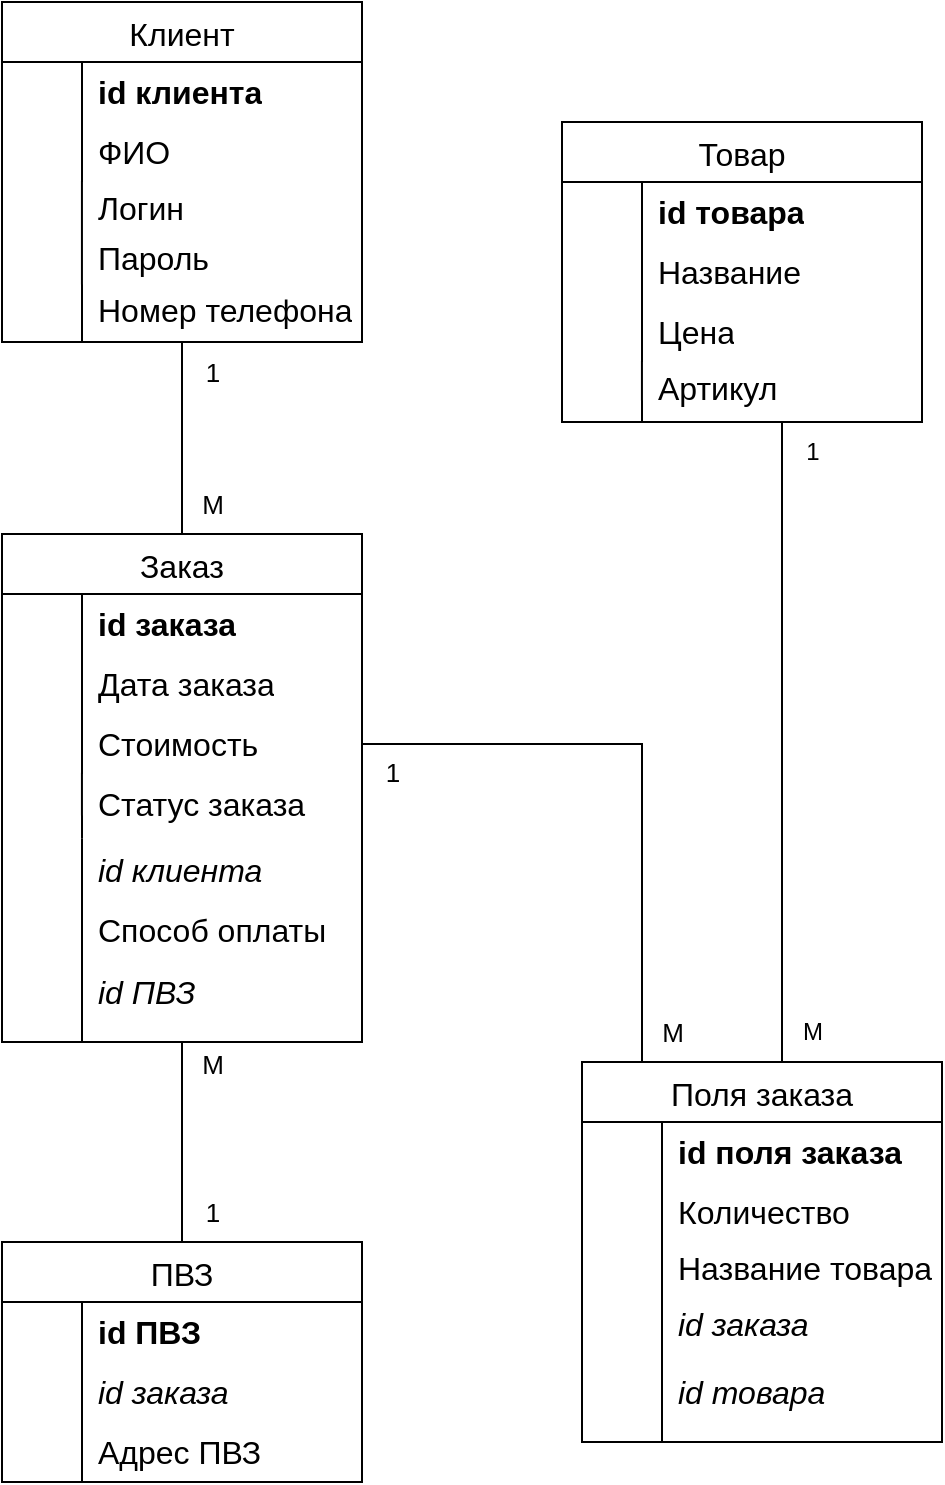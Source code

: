 <mxfile version="23.1.2" type="device">
  <diagram name="Страница — 1" id="9LeteuSrGpQ5vU6WMTRl">
    <mxGraphModel dx="1509" dy="821" grid="1" gridSize="10" guides="1" tooltips="1" connect="1" arrows="1" fold="1" page="1" pageScale="1" pageWidth="3300" pageHeight="2339" math="0" shadow="0">
      <root>
        <mxCell id="0" />
        <mxCell id="1" parent="0" />
        <mxCell id="XhWbwKtLs4Pgp_W8XnBZ-102" style="edgeStyle=orthogonalEdgeStyle;rounded=0;orthogonalLoop=1;jettySize=auto;html=1;entryX=0.5;entryY=0;entryDx=0;entryDy=0;endArrow=none;endFill=0;" edge="1" parent="1" source="XhWbwKtLs4Pgp_W8XnBZ-1" target="XhWbwKtLs4Pgp_W8XnBZ-47">
          <mxGeometry relative="1" as="geometry" />
        </mxCell>
        <mxCell id="XhWbwKtLs4Pgp_W8XnBZ-113" style="edgeStyle=orthogonalEdgeStyle;rounded=0;orthogonalLoop=1;jettySize=auto;html=1;entryX=0.5;entryY=1;entryDx=0;entryDy=0;endArrow=none;endFill=0;" edge="1" parent="1" source="XhWbwKtLs4Pgp_W8XnBZ-71" target="XhWbwKtLs4Pgp_W8XnBZ-47">
          <mxGeometry relative="1" as="geometry" />
        </mxCell>
        <mxCell id="XhWbwKtLs4Pgp_W8XnBZ-71" value="ПВЗ" style="shape=table;startSize=30;container=1;collapsible=0;childLayout=tableLayout;fixedRows=1;rowLines=0;fontStyle=0;strokeColor=default;fontSize=16;" vertex="1" parent="1">
          <mxGeometry x="170" y="790" width="180" height="120" as="geometry" />
        </mxCell>
        <mxCell id="XhWbwKtLs4Pgp_W8XnBZ-72" value="" style="shape=tableRow;horizontal=0;startSize=0;swimlaneHead=0;swimlaneBody=0;top=0;left=0;bottom=0;right=0;collapsible=0;dropTarget=0;fillColor=none;points=[[0,0.5],[1,0.5]];portConstraint=eastwest;strokeColor=inherit;fontSize=16;" vertex="1" parent="XhWbwKtLs4Pgp_W8XnBZ-71">
          <mxGeometry y="30" width="180" height="30" as="geometry" />
        </mxCell>
        <mxCell id="XhWbwKtLs4Pgp_W8XnBZ-73" value="" style="shape=partialRectangle;html=1;whiteSpace=wrap;connectable=0;fillColor=none;top=0;left=0;bottom=0;right=0;overflow=hidden;pointerEvents=1;strokeColor=inherit;fontSize=16;" vertex="1" parent="XhWbwKtLs4Pgp_W8XnBZ-72">
          <mxGeometry width="40" height="30" as="geometry">
            <mxRectangle width="40" height="30" as="alternateBounds" />
          </mxGeometry>
        </mxCell>
        <mxCell id="XhWbwKtLs4Pgp_W8XnBZ-74" value="&lt;font style=&quot;vertical-align: inherit;&quot;&gt;&lt;font style=&quot;vertical-align: inherit;&quot;&gt;&lt;b&gt;id ПВЗ&lt;/b&gt;&lt;/font&gt;&lt;/font&gt;" style="shape=partialRectangle;html=1;whiteSpace=wrap;connectable=0;fillColor=none;top=0;left=0;bottom=0;right=0;align=left;spacingLeft=6;overflow=hidden;strokeColor=inherit;fontSize=16;" vertex="1" parent="XhWbwKtLs4Pgp_W8XnBZ-72">
          <mxGeometry x="40" width="140" height="30" as="geometry">
            <mxRectangle width="140" height="30" as="alternateBounds" />
          </mxGeometry>
        </mxCell>
        <mxCell id="XhWbwKtLs4Pgp_W8XnBZ-75" value="" style="shape=tableRow;horizontal=0;startSize=0;swimlaneHead=0;swimlaneBody=0;top=0;left=0;bottom=0;right=0;collapsible=0;dropTarget=0;fillColor=none;points=[[0,0.5],[1,0.5]];portConstraint=eastwest;strokeColor=inherit;fontSize=16;" vertex="1" parent="XhWbwKtLs4Pgp_W8XnBZ-71">
          <mxGeometry y="60" width="180" height="30" as="geometry" />
        </mxCell>
        <mxCell id="XhWbwKtLs4Pgp_W8XnBZ-76" value="" style="shape=partialRectangle;html=1;whiteSpace=wrap;connectable=0;fillColor=none;top=0;left=0;bottom=0;right=0;overflow=hidden;strokeColor=inherit;fontSize=16;" vertex="1" parent="XhWbwKtLs4Pgp_W8XnBZ-75">
          <mxGeometry width="40" height="30" as="geometry">
            <mxRectangle width="40" height="30" as="alternateBounds" />
          </mxGeometry>
        </mxCell>
        <mxCell id="XhWbwKtLs4Pgp_W8XnBZ-77" value="&lt;i&gt;id заказа&lt;/i&gt;" style="shape=partialRectangle;html=1;whiteSpace=wrap;connectable=0;fillColor=none;top=0;left=0;bottom=0;right=0;align=left;spacingLeft=6;overflow=hidden;strokeColor=inherit;fontSize=16;" vertex="1" parent="XhWbwKtLs4Pgp_W8XnBZ-75">
          <mxGeometry x="40" width="140" height="30" as="geometry">
            <mxRectangle width="140" height="30" as="alternateBounds" />
          </mxGeometry>
        </mxCell>
        <mxCell id="XhWbwKtLs4Pgp_W8XnBZ-78" value="" style="shape=tableRow;horizontal=0;startSize=0;swimlaneHead=0;swimlaneBody=0;top=0;left=0;bottom=0;right=0;collapsible=0;dropTarget=0;fillColor=none;points=[[0,0.5],[1,0.5]];portConstraint=eastwest;strokeColor=inherit;fontSize=16;" vertex="1" parent="XhWbwKtLs4Pgp_W8XnBZ-71">
          <mxGeometry y="90" width="180" height="30" as="geometry" />
        </mxCell>
        <mxCell id="XhWbwKtLs4Pgp_W8XnBZ-79" value="" style="shape=partialRectangle;html=1;whiteSpace=wrap;connectable=0;fillColor=none;top=0;left=0;bottom=0;right=0;overflow=hidden;strokeColor=inherit;fontSize=16;" vertex="1" parent="XhWbwKtLs4Pgp_W8XnBZ-78">
          <mxGeometry width="40" height="30" as="geometry">
            <mxRectangle width="40" height="30" as="alternateBounds" />
          </mxGeometry>
        </mxCell>
        <mxCell id="XhWbwKtLs4Pgp_W8XnBZ-80" value="Адрес ПВЗ" style="shape=partialRectangle;html=1;whiteSpace=wrap;connectable=0;fillColor=none;top=0;left=0;bottom=0;right=0;align=left;spacingLeft=6;overflow=hidden;strokeColor=inherit;fontSize=16;" vertex="1" parent="XhWbwKtLs4Pgp_W8XnBZ-78">
          <mxGeometry x="40" width="140" height="30" as="geometry">
            <mxRectangle width="140" height="30" as="alternateBounds" />
          </mxGeometry>
        </mxCell>
        <mxCell id="XhWbwKtLs4Pgp_W8XnBZ-103" value="&lt;font style=&quot;font-size: 13px;&quot;&gt;1&lt;/font&gt;" style="text;html=1;align=center;verticalAlign=middle;resizable=0;points=[];autosize=1;strokeColor=none;fillColor=none;" vertex="1" parent="1">
          <mxGeometry x="260" y="340" width="30" height="30" as="geometry" />
        </mxCell>
        <mxCell id="XhWbwKtLs4Pgp_W8XnBZ-104" value="&lt;font style=&quot;font-size: 13px;&quot;&gt;M&lt;/font&gt;" style="text;html=1;align=center;verticalAlign=middle;resizable=0;points=[];autosize=1;strokeColor=none;fillColor=none;" vertex="1" parent="1">
          <mxGeometry x="260" y="406" width="30" height="30" as="geometry" />
        </mxCell>
        <mxCell id="XhWbwKtLs4Pgp_W8XnBZ-110" value="" style="group" vertex="1" connectable="0" parent="1">
          <mxGeometry x="170" y="436" width="180" height="254" as="geometry" />
        </mxCell>
        <mxCell id="XhWbwKtLs4Pgp_W8XnBZ-47" value="Заказ" style="shape=table;startSize=30;container=1;collapsible=0;childLayout=tableLayout;fixedRows=1;rowLines=0;fontStyle=0;strokeColor=default;fontSize=16;" vertex="1" parent="XhWbwKtLs4Pgp_W8XnBZ-110">
          <mxGeometry width="180" height="254" as="geometry" />
        </mxCell>
        <mxCell id="XhWbwKtLs4Pgp_W8XnBZ-48" value="" style="shape=tableRow;horizontal=0;startSize=0;swimlaneHead=0;swimlaneBody=0;top=0;left=0;bottom=0;right=0;collapsible=0;dropTarget=0;fillColor=none;points=[[0,0.5],[1,0.5]];portConstraint=eastwest;strokeColor=inherit;fontSize=16;" vertex="1" parent="XhWbwKtLs4Pgp_W8XnBZ-47">
          <mxGeometry y="30" width="180" height="30" as="geometry" />
        </mxCell>
        <mxCell id="XhWbwKtLs4Pgp_W8XnBZ-49" value="" style="shape=partialRectangle;html=1;whiteSpace=wrap;connectable=0;fillColor=none;top=0;left=0;bottom=0;right=0;overflow=hidden;pointerEvents=1;strokeColor=inherit;fontSize=16;" vertex="1" parent="XhWbwKtLs4Pgp_W8XnBZ-48">
          <mxGeometry width="40" height="30" as="geometry">
            <mxRectangle width="40" height="30" as="alternateBounds" />
          </mxGeometry>
        </mxCell>
        <mxCell id="XhWbwKtLs4Pgp_W8XnBZ-50" value="&lt;font style=&quot;vertical-align: inherit;&quot;&gt;&lt;font style=&quot;vertical-align: inherit;&quot;&gt;&lt;b&gt;id заказа&lt;/b&gt;&lt;/font&gt;&lt;/font&gt;" style="shape=partialRectangle;html=1;whiteSpace=wrap;connectable=0;fillColor=none;top=0;left=0;bottom=0;right=0;align=left;spacingLeft=6;overflow=hidden;strokeColor=inherit;fontSize=16;" vertex="1" parent="XhWbwKtLs4Pgp_W8XnBZ-48">
          <mxGeometry x="40" width="140" height="30" as="geometry">
            <mxRectangle width="140" height="30" as="alternateBounds" />
          </mxGeometry>
        </mxCell>
        <mxCell id="XhWbwKtLs4Pgp_W8XnBZ-51" value="" style="shape=tableRow;horizontal=0;startSize=0;swimlaneHead=0;swimlaneBody=0;top=0;left=0;bottom=0;right=0;collapsible=0;dropTarget=0;fillColor=none;points=[[0,0.5],[1,0.5]];portConstraint=eastwest;strokeColor=inherit;fontSize=16;" vertex="1" parent="XhWbwKtLs4Pgp_W8XnBZ-47">
          <mxGeometry y="60" width="180" height="30" as="geometry" />
        </mxCell>
        <mxCell id="XhWbwKtLs4Pgp_W8XnBZ-52" value="" style="shape=partialRectangle;html=1;whiteSpace=wrap;connectable=0;fillColor=none;top=0;left=0;bottom=0;right=0;overflow=hidden;strokeColor=inherit;fontSize=16;" vertex="1" parent="XhWbwKtLs4Pgp_W8XnBZ-51">
          <mxGeometry width="40" height="30" as="geometry">
            <mxRectangle width="40" height="30" as="alternateBounds" />
          </mxGeometry>
        </mxCell>
        <mxCell id="XhWbwKtLs4Pgp_W8XnBZ-53" value="Дата заказа" style="shape=partialRectangle;html=1;whiteSpace=wrap;connectable=0;fillColor=none;top=0;left=0;bottom=0;right=0;align=left;spacingLeft=6;overflow=hidden;strokeColor=inherit;fontSize=16;" vertex="1" parent="XhWbwKtLs4Pgp_W8XnBZ-51">
          <mxGeometry x="40" width="140" height="30" as="geometry">
            <mxRectangle width="140" height="30" as="alternateBounds" />
          </mxGeometry>
        </mxCell>
        <mxCell id="XhWbwKtLs4Pgp_W8XnBZ-54" value="" style="shape=tableRow;horizontal=0;startSize=0;swimlaneHead=0;swimlaneBody=0;top=0;left=0;bottom=0;right=0;collapsible=0;dropTarget=0;fillColor=none;points=[[0,0.5],[1,0.5]];portConstraint=eastwest;strokeColor=inherit;fontSize=16;" vertex="1" parent="XhWbwKtLs4Pgp_W8XnBZ-47">
          <mxGeometry y="90" width="180" height="30" as="geometry" />
        </mxCell>
        <mxCell id="XhWbwKtLs4Pgp_W8XnBZ-55" value="" style="shape=partialRectangle;html=1;whiteSpace=wrap;connectable=0;fillColor=none;top=0;left=0;bottom=0;right=0;overflow=hidden;strokeColor=inherit;fontSize=16;" vertex="1" parent="XhWbwKtLs4Pgp_W8XnBZ-54">
          <mxGeometry width="40" height="30" as="geometry">
            <mxRectangle width="40" height="30" as="alternateBounds" />
          </mxGeometry>
        </mxCell>
        <mxCell id="XhWbwKtLs4Pgp_W8XnBZ-56" value="Стоимость" style="shape=partialRectangle;html=1;whiteSpace=wrap;connectable=0;fillColor=none;top=0;left=0;bottom=0;right=0;align=left;spacingLeft=6;overflow=hidden;strokeColor=inherit;fontSize=16;" vertex="1" parent="XhWbwKtLs4Pgp_W8XnBZ-54">
          <mxGeometry x="40" width="140" height="30" as="geometry">
            <mxRectangle width="140" height="30" as="alternateBounds" />
          </mxGeometry>
        </mxCell>
        <mxCell id="XhWbwKtLs4Pgp_W8XnBZ-57" value="" style="endArrow=none;html=1;rounded=0;entryX=0.222;entryY=0.98;entryDx=0;entryDy=0;entryPerimeter=0;" edge="1" parent="XhWbwKtLs4Pgp_W8XnBZ-110" target="XhWbwKtLs4Pgp_W8XnBZ-54">
          <mxGeometry width="50" height="50" relative="1" as="geometry">
            <mxPoint x="40" y="152.4" as="sourcePoint" />
            <mxPoint x="130" y="132.08" as="targetPoint" />
          </mxGeometry>
        </mxCell>
        <mxCell id="XhWbwKtLs4Pgp_W8XnBZ-58" value="Статус заказа" style="shape=partialRectangle;html=1;whiteSpace=wrap;connectable=0;fillColor=none;top=0;left=0;bottom=0;right=0;align=left;spacingLeft=6;overflow=hidden;strokeColor=inherit;fontSize=16;" vertex="1" parent="XhWbwKtLs4Pgp_W8XnBZ-110">
          <mxGeometry x="40" y="117.856" width="140" height="34.544" as="geometry">
            <mxRectangle width="140" height="50" as="alternateBounds" />
          </mxGeometry>
        </mxCell>
        <mxCell id="XhWbwKtLs4Pgp_W8XnBZ-84" value="&lt;font style=&quot;vertical-align: inherit;&quot;&gt;&lt;font style=&quot;vertical-align: inherit;&quot;&gt;&lt;i&gt;id клиента&lt;/i&gt;&lt;/font&gt;&lt;/font&gt;" style="shape=partialRectangle;html=1;whiteSpace=wrap;connectable=0;fillColor=none;top=0;left=0;bottom=0;right=0;align=left;spacingLeft=6;overflow=hidden;strokeColor=inherit;fontSize=16;" vertex="1" parent="XhWbwKtLs4Pgp_W8XnBZ-110">
          <mxGeometry x="40" y="152.4" width="140" height="30.48" as="geometry">
            <mxRectangle width="140" height="30" as="alternateBounds" />
          </mxGeometry>
        </mxCell>
        <mxCell id="XhWbwKtLs4Pgp_W8XnBZ-86" value="" style="endArrow=none;html=1;rounded=0;" edge="1" parent="XhWbwKtLs4Pgp_W8XnBZ-110">
          <mxGeometry width="50" height="50" relative="1" as="geometry">
            <mxPoint x="40" y="254" as="sourcePoint" />
            <mxPoint x="40" y="152.4" as="targetPoint" />
          </mxGeometry>
        </mxCell>
        <mxCell id="XhWbwKtLs4Pgp_W8XnBZ-87" value="Способ оплаты" style="shape=partialRectangle;html=1;whiteSpace=wrap;connectable=0;fillColor=none;top=0;left=0;bottom=0;right=0;align=left;spacingLeft=6;overflow=hidden;strokeColor=inherit;fontSize=16;" vertex="1" parent="XhWbwKtLs4Pgp_W8XnBZ-110">
          <mxGeometry x="40" y="182.88" width="140" height="30.48" as="geometry">
            <mxRectangle width="140" height="30" as="alternateBounds" />
          </mxGeometry>
        </mxCell>
        <mxCell id="XhWbwKtLs4Pgp_W8XnBZ-88" value="&lt;font style=&quot;vertical-align: inherit;&quot;&gt;&lt;font style=&quot;vertical-align: inherit;&quot;&gt;&lt;i&gt;id ПВЗ&lt;/i&gt;&lt;/font&gt;&lt;/font&gt;" style="shape=partialRectangle;html=1;whiteSpace=wrap;connectable=0;fillColor=none;top=0;left=0;bottom=0;right=0;align=left;spacingLeft=6;overflow=hidden;strokeColor=inherit;fontSize=16;" vertex="1" parent="XhWbwKtLs4Pgp_W8XnBZ-110">
          <mxGeometry x="40" y="213.36" width="140" height="30.48" as="geometry">
            <mxRectangle width="140" height="30" as="alternateBounds" />
          </mxGeometry>
        </mxCell>
        <mxCell id="XhWbwKtLs4Pgp_W8XnBZ-111" value="" style="group" vertex="1" connectable="0" parent="1">
          <mxGeometry x="170" y="170" width="180" height="170" as="geometry" />
        </mxCell>
        <mxCell id="XhWbwKtLs4Pgp_W8XnBZ-1" value="Клиент" style="shape=table;startSize=30;container=1;collapsible=0;childLayout=tableLayout;fixedRows=1;rowLines=0;fontStyle=0;strokeColor=default;fontSize=16;" vertex="1" parent="XhWbwKtLs4Pgp_W8XnBZ-111">
          <mxGeometry width="180" height="170" as="geometry" />
        </mxCell>
        <mxCell id="XhWbwKtLs4Pgp_W8XnBZ-2" value="" style="shape=tableRow;horizontal=0;startSize=0;swimlaneHead=0;swimlaneBody=0;top=0;left=0;bottom=0;right=0;collapsible=0;dropTarget=0;fillColor=none;points=[[0,0.5],[1,0.5]];portConstraint=eastwest;strokeColor=inherit;fontSize=16;" vertex="1" parent="XhWbwKtLs4Pgp_W8XnBZ-1">
          <mxGeometry y="30" width="180" height="30" as="geometry" />
        </mxCell>
        <mxCell id="XhWbwKtLs4Pgp_W8XnBZ-3" value="" style="shape=partialRectangle;html=1;whiteSpace=wrap;connectable=0;fillColor=none;top=0;left=0;bottom=0;right=0;overflow=hidden;pointerEvents=1;strokeColor=inherit;fontSize=16;" vertex="1" parent="XhWbwKtLs4Pgp_W8XnBZ-2">
          <mxGeometry width="40" height="30" as="geometry">
            <mxRectangle width="40" height="30" as="alternateBounds" />
          </mxGeometry>
        </mxCell>
        <mxCell id="XhWbwKtLs4Pgp_W8XnBZ-4" value="&lt;font style=&quot;vertical-align: inherit;&quot;&gt;&lt;font style=&quot;vertical-align: inherit;&quot;&gt;&lt;b&gt;id клиента&lt;/b&gt;&lt;/font&gt;&lt;/font&gt;" style="shape=partialRectangle;html=1;whiteSpace=wrap;connectable=0;fillColor=none;top=0;left=0;bottom=0;right=0;align=left;spacingLeft=6;overflow=hidden;strokeColor=inherit;fontSize=16;" vertex="1" parent="XhWbwKtLs4Pgp_W8XnBZ-2">
          <mxGeometry x="40" width="140" height="30" as="geometry">
            <mxRectangle width="140" height="30" as="alternateBounds" />
          </mxGeometry>
        </mxCell>
        <mxCell id="XhWbwKtLs4Pgp_W8XnBZ-8" value="" style="shape=tableRow;horizontal=0;startSize=0;swimlaneHead=0;swimlaneBody=0;top=0;left=0;bottom=0;right=0;collapsible=0;dropTarget=0;fillColor=none;points=[[0,0.5],[1,0.5]];portConstraint=eastwest;strokeColor=inherit;fontSize=16;" vertex="1" parent="XhWbwKtLs4Pgp_W8XnBZ-1">
          <mxGeometry y="60" width="180" height="30" as="geometry" />
        </mxCell>
        <mxCell id="XhWbwKtLs4Pgp_W8XnBZ-9" value="" style="shape=partialRectangle;html=1;whiteSpace=wrap;connectable=0;fillColor=none;top=0;left=0;bottom=0;right=0;overflow=hidden;strokeColor=inherit;fontSize=16;" vertex="1" parent="XhWbwKtLs4Pgp_W8XnBZ-8">
          <mxGeometry width="40" height="30" as="geometry">
            <mxRectangle width="40" height="30" as="alternateBounds" />
          </mxGeometry>
        </mxCell>
        <mxCell id="XhWbwKtLs4Pgp_W8XnBZ-10" value="ФИО" style="shape=partialRectangle;html=1;whiteSpace=wrap;connectable=0;fillColor=none;top=0;left=0;bottom=0;right=0;align=left;spacingLeft=6;overflow=hidden;strokeColor=inherit;fontSize=16;" vertex="1" parent="XhWbwKtLs4Pgp_W8XnBZ-8">
          <mxGeometry x="40" width="140" height="30" as="geometry">
            <mxRectangle width="140" height="30" as="alternateBounds" />
          </mxGeometry>
        </mxCell>
        <mxCell id="XhWbwKtLs4Pgp_W8XnBZ-11" value="" style="endArrow=none;html=1;rounded=0;entryX=0.222;entryY=0.98;entryDx=0;entryDy=0;entryPerimeter=0;" edge="1" parent="XhWbwKtLs4Pgp_W8XnBZ-111" target="XhWbwKtLs4Pgp_W8XnBZ-8">
          <mxGeometry width="50" height="50" relative="1" as="geometry">
            <mxPoint x="40" y="170" as="sourcePoint" />
            <mxPoint x="130" y="184.167" as="targetPoint" />
          </mxGeometry>
        </mxCell>
        <mxCell id="XhWbwKtLs4Pgp_W8XnBZ-12" value="Номер телефона" style="shape=partialRectangle;html=1;whiteSpace=wrap;connectable=0;fillColor=none;top=0;left=0;bottom=0;right=0;align=left;spacingLeft=6;overflow=hidden;strokeColor=inherit;fontSize=16;" vertex="1" parent="XhWbwKtLs4Pgp_W8XnBZ-111">
          <mxGeometry x="40" y="138.831" width="140" height="31.169" as="geometry">
            <mxRectangle width="140" height="50" as="alternateBounds" />
          </mxGeometry>
        </mxCell>
        <mxCell id="XhWbwKtLs4Pgp_W8XnBZ-122" value="Логин" style="shape=partialRectangle;html=1;whiteSpace=wrap;connectable=0;fillColor=none;top=0;left=0;bottom=0;right=0;align=left;spacingLeft=6;overflow=hidden;strokeColor=inherit;fontSize=16;" vertex="1" parent="XhWbwKtLs4Pgp_W8XnBZ-111">
          <mxGeometry x="40" y="90" width="140" height="25.5" as="geometry">
            <mxRectangle width="140" height="30" as="alternateBounds" />
          </mxGeometry>
        </mxCell>
        <mxCell id="XhWbwKtLs4Pgp_W8XnBZ-123" value="Пароль" style="shape=partialRectangle;html=1;whiteSpace=wrap;connectable=0;fillColor=none;top=0;left=0;bottom=0;right=0;align=left;spacingLeft=6;overflow=hidden;strokeColor=inherit;fontSize=16;" vertex="1" parent="XhWbwKtLs4Pgp_W8XnBZ-111">
          <mxGeometry x="40" y="115.5" width="140" height="25.5" as="geometry">
            <mxRectangle width="140" height="30" as="alternateBounds" />
          </mxGeometry>
        </mxCell>
        <mxCell id="XhWbwKtLs4Pgp_W8XnBZ-112" value="" style="group" vertex="1" connectable="0" parent="1">
          <mxGeometry x="450" y="230" width="180" height="150" as="geometry" />
        </mxCell>
        <mxCell id="XhWbwKtLs4Pgp_W8XnBZ-35" value="Товар" style="shape=table;startSize=30;container=1;collapsible=0;childLayout=tableLayout;fixedRows=1;rowLines=0;fontStyle=0;strokeColor=default;fontSize=16;" vertex="1" parent="XhWbwKtLs4Pgp_W8XnBZ-112">
          <mxGeometry width="180" height="150" as="geometry" />
        </mxCell>
        <mxCell id="XhWbwKtLs4Pgp_W8XnBZ-36" value="" style="shape=tableRow;horizontal=0;startSize=0;swimlaneHead=0;swimlaneBody=0;top=0;left=0;bottom=0;right=0;collapsible=0;dropTarget=0;fillColor=none;points=[[0,0.5],[1,0.5]];portConstraint=eastwest;strokeColor=inherit;fontSize=16;" vertex="1" parent="XhWbwKtLs4Pgp_W8XnBZ-35">
          <mxGeometry y="30" width="180" height="30" as="geometry" />
        </mxCell>
        <mxCell id="XhWbwKtLs4Pgp_W8XnBZ-37" value="" style="shape=partialRectangle;html=1;whiteSpace=wrap;connectable=0;fillColor=none;top=0;left=0;bottom=0;right=0;overflow=hidden;pointerEvents=1;strokeColor=inherit;fontSize=16;" vertex="1" parent="XhWbwKtLs4Pgp_W8XnBZ-36">
          <mxGeometry width="40" height="30" as="geometry">
            <mxRectangle width="40" height="30" as="alternateBounds" />
          </mxGeometry>
        </mxCell>
        <mxCell id="XhWbwKtLs4Pgp_W8XnBZ-38" value="&lt;font style=&quot;vertical-align: inherit;&quot;&gt;&lt;font style=&quot;vertical-align: inherit;&quot;&gt;&lt;b&gt;id товара&lt;/b&gt;&lt;/font&gt;&lt;/font&gt;" style="shape=partialRectangle;html=1;whiteSpace=wrap;connectable=0;fillColor=none;top=0;left=0;bottom=0;right=0;align=left;spacingLeft=6;overflow=hidden;strokeColor=inherit;fontSize=16;" vertex="1" parent="XhWbwKtLs4Pgp_W8XnBZ-36">
          <mxGeometry x="40" width="140" height="30" as="geometry">
            <mxRectangle width="140" height="30" as="alternateBounds" />
          </mxGeometry>
        </mxCell>
        <mxCell id="XhWbwKtLs4Pgp_W8XnBZ-39" value="" style="shape=tableRow;horizontal=0;startSize=0;swimlaneHead=0;swimlaneBody=0;top=0;left=0;bottom=0;right=0;collapsible=0;dropTarget=0;fillColor=none;points=[[0,0.5],[1,0.5]];portConstraint=eastwest;strokeColor=inherit;fontSize=16;" vertex="1" parent="XhWbwKtLs4Pgp_W8XnBZ-35">
          <mxGeometry y="60" width="180" height="30" as="geometry" />
        </mxCell>
        <mxCell id="XhWbwKtLs4Pgp_W8XnBZ-40" value="" style="shape=partialRectangle;html=1;whiteSpace=wrap;connectable=0;fillColor=none;top=0;left=0;bottom=0;right=0;overflow=hidden;strokeColor=inherit;fontSize=16;" vertex="1" parent="XhWbwKtLs4Pgp_W8XnBZ-39">
          <mxGeometry width="40" height="30" as="geometry">
            <mxRectangle width="40" height="30" as="alternateBounds" />
          </mxGeometry>
        </mxCell>
        <mxCell id="XhWbwKtLs4Pgp_W8XnBZ-41" value="Название" style="shape=partialRectangle;html=1;whiteSpace=wrap;connectable=0;fillColor=none;top=0;left=0;bottom=0;right=0;align=left;spacingLeft=6;overflow=hidden;strokeColor=inherit;fontSize=16;" vertex="1" parent="XhWbwKtLs4Pgp_W8XnBZ-39">
          <mxGeometry x="40" width="140" height="30" as="geometry">
            <mxRectangle width="140" height="30" as="alternateBounds" />
          </mxGeometry>
        </mxCell>
        <mxCell id="XhWbwKtLs4Pgp_W8XnBZ-42" value="" style="shape=tableRow;horizontal=0;startSize=0;swimlaneHead=0;swimlaneBody=0;top=0;left=0;bottom=0;right=0;collapsible=0;dropTarget=0;fillColor=none;points=[[0,0.5],[1,0.5]];portConstraint=eastwest;strokeColor=inherit;fontSize=16;" vertex="1" parent="XhWbwKtLs4Pgp_W8XnBZ-35">
          <mxGeometry y="90" width="180" height="30" as="geometry" />
        </mxCell>
        <mxCell id="XhWbwKtLs4Pgp_W8XnBZ-43" value="" style="shape=partialRectangle;html=1;whiteSpace=wrap;connectable=0;fillColor=none;top=0;left=0;bottom=0;right=0;overflow=hidden;strokeColor=inherit;fontSize=16;" vertex="1" parent="XhWbwKtLs4Pgp_W8XnBZ-42">
          <mxGeometry width="40" height="30" as="geometry">
            <mxRectangle width="40" height="30" as="alternateBounds" />
          </mxGeometry>
        </mxCell>
        <mxCell id="XhWbwKtLs4Pgp_W8XnBZ-44" value="Цена" style="shape=partialRectangle;html=1;whiteSpace=wrap;connectable=0;fillColor=none;top=0;left=0;bottom=0;right=0;align=left;spacingLeft=6;overflow=hidden;strokeColor=inherit;fontSize=16;" vertex="1" parent="XhWbwKtLs4Pgp_W8XnBZ-42">
          <mxGeometry x="40" width="140" height="30" as="geometry">
            <mxRectangle width="140" height="30" as="alternateBounds" />
          </mxGeometry>
        </mxCell>
        <mxCell id="XhWbwKtLs4Pgp_W8XnBZ-45" value="" style="endArrow=none;html=1;rounded=0;entryX=0.222;entryY=0.98;entryDx=0;entryDy=0;entryPerimeter=0;" edge="1" parent="XhWbwKtLs4Pgp_W8XnBZ-112" target="XhWbwKtLs4Pgp_W8XnBZ-42">
          <mxGeometry width="50" height="50" relative="1" as="geometry">
            <mxPoint x="40" y="150" as="sourcePoint" />
            <mxPoint x="130" y="130" as="targetPoint" />
          </mxGeometry>
        </mxCell>
        <mxCell id="XhWbwKtLs4Pgp_W8XnBZ-46" value="Артикул" style="shape=partialRectangle;html=1;whiteSpace=wrap;connectable=0;fillColor=none;top=0;left=0;bottom=0;right=0;align=left;spacingLeft=6;overflow=hidden;strokeColor=inherit;fontSize=16;" vertex="1" parent="XhWbwKtLs4Pgp_W8XnBZ-112">
          <mxGeometry x="40" y="116" width="140" height="34" as="geometry">
            <mxRectangle width="140" height="50" as="alternateBounds" />
          </mxGeometry>
        </mxCell>
        <mxCell id="XhWbwKtLs4Pgp_W8XnBZ-114" value="&lt;font style=&quot;font-size: 13px;&quot;&gt;M&lt;/font&gt;" style="text;html=1;align=center;verticalAlign=middle;resizable=0;points=[];autosize=1;strokeColor=none;fillColor=none;" vertex="1" parent="1">
          <mxGeometry x="260" y="686" width="30" height="30" as="geometry" />
        </mxCell>
        <mxCell id="XhWbwKtLs4Pgp_W8XnBZ-115" value="&lt;font style=&quot;font-size: 13px;&quot;&gt;1&lt;/font&gt;" style="text;html=1;align=center;verticalAlign=middle;resizable=0;points=[];autosize=1;strokeColor=none;fillColor=none;" vertex="1" parent="1">
          <mxGeometry x="260" y="760" width="30" height="30" as="geometry" />
        </mxCell>
        <mxCell id="XhWbwKtLs4Pgp_W8XnBZ-116" style="edgeStyle=orthogonalEdgeStyle;rounded=0;orthogonalLoop=1;jettySize=auto;html=1;endArrow=none;endFill=0;" edge="1" parent="1" source="XhWbwKtLs4Pgp_W8XnBZ-54" target="XhWbwKtLs4Pgp_W8XnBZ-89">
          <mxGeometry relative="1" as="geometry">
            <Array as="points">
              <mxPoint x="490" y="541" />
            </Array>
          </mxGeometry>
        </mxCell>
        <mxCell id="XhWbwKtLs4Pgp_W8XnBZ-117" value="&lt;font style=&quot;font-size: 13px;&quot;&gt;M&lt;/font&gt;" style="text;html=1;align=center;verticalAlign=middle;resizable=0;points=[];autosize=1;strokeColor=none;fillColor=none;" vertex="1" parent="1">
          <mxGeometry x="490" y="670" width="30" height="30" as="geometry" />
        </mxCell>
        <mxCell id="XhWbwKtLs4Pgp_W8XnBZ-118" value="&lt;span style=&quot;font-size: 13px;&quot;&gt;1&lt;/span&gt;" style="text;html=1;align=center;verticalAlign=middle;resizable=0;points=[];autosize=1;strokeColor=none;fillColor=none;" vertex="1" parent="1">
          <mxGeometry x="350" y="540" width="30" height="30" as="geometry" />
        </mxCell>
        <mxCell id="XhWbwKtLs4Pgp_W8XnBZ-124" style="edgeStyle=orthogonalEdgeStyle;rounded=0;orthogonalLoop=1;jettySize=auto;html=1;endArrow=none;endFill=0;" edge="1" parent="1">
          <mxGeometry relative="1" as="geometry">
            <mxPoint x="540" y="380" as="sourcePoint" />
            <mxPoint x="560" y="700" as="targetPoint" />
            <Array as="points">
              <mxPoint x="560" y="380" />
              <mxPoint x="560" y="700" />
              <mxPoint x="614" y="700" />
            </Array>
          </mxGeometry>
        </mxCell>
        <mxCell id="XhWbwKtLs4Pgp_W8XnBZ-125" value="1" style="text;html=1;align=center;verticalAlign=middle;resizable=0;points=[];autosize=1;strokeColor=none;fillColor=none;" vertex="1" parent="1">
          <mxGeometry x="560" y="380" width="30" height="30" as="geometry" />
        </mxCell>
        <mxCell id="XhWbwKtLs4Pgp_W8XnBZ-126" value="M" style="text;html=1;align=center;verticalAlign=middle;resizable=0;points=[];autosize=1;strokeColor=none;fillColor=none;" vertex="1" parent="1">
          <mxGeometry x="560" y="670" width="30" height="30" as="geometry" />
        </mxCell>
        <mxCell id="XhWbwKtLs4Pgp_W8XnBZ-129" value="" style="group" vertex="1" connectable="0" parent="1">
          <mxGeometry x="460" y="700" width="180" height="200" as="geometry" />
        </mxCell>
        <mxCell id="XhWbwKtLs4Pgp_W8XnBZ-108" value="" style="group" vertex="1" connectable="0" parent="XhWbwKtLs4Pgp_W8XnBZ-129">
          <mxGeometry width="180" height="200" as="geometry" />
        </mxCell>
        <mxCell id="XhWbwKtLs4Pgp_W8XnBZ-89" value="Поля заказа" style="shape=table;startSize=30;container=1;collapsible=0;childLayout=tableLayout;fixedRows=1;rowLines=0;fontStyle=0;strokeColor=default;fontSize=16;" vertex="1" parent="XhWbwKtLs4Pgp_W8XnBZ-108">
          <mxGeometry width="180" height="190" as="geometry" />
        </mxCell>
        <mxCell id="XhWbwKtLs4Pgp_W8XnBZ-93" value="" style="shape=tableRow;horizontal=0;startSize=0;swimlaneHead=0;swimlaneBody=0;top=0;left=0;bottom=0;right=0;collapsible=0;dropTarget=0;fillColor=none;points=[[0,0.5],[1,0.5]];portConstraint=eastwest;strokeColor=inherit;fontSize=16;" vertex="1" parent="XhWbwKtLs4Pgp_W8XnBZ-89">
          <mxGeometry y="30" width="180" height="30" as="geometry" />
        </mxCell>
        <mxCell id="XhWbwKtLs4Pgp_W8XnBZ-94" value="" style="shape=partialRectangle;html=1;whiteSpace=wrap;connectable=0;fillColor=none;top=0;left=0;bottom=0;right=0;overflow=hidden;strokeColor=inherit;fontSize=16;" vertex="1" parent="XhWbwKtLs4Pgp_W8XnBZ-93">
          <mxGeometry width="40" height="30" as="geometry">
            <mxRectangle width="40" height="30" as="alternateBounds" />
          </mxGeometry>
        </mxCell>
        <mxCell id="XhWbwKtLs4Pgp_W8XnBZ-95" value="&lt;b&gt;id поля заказа&lt;/b&gt;" style="shape=partialRectangle;html=1;whiteSpace=wrap;connectable=0;fillColor=none;top=0;left=0;bottom=0;right=0;align=left;spacingLeft=6;overflow=hidden;strokeColor=inherit;fontSize=16;" vertex="1" parent="XhWbwKtLs4Pgp_W8XnBZ-93">
          <mxGeometry x="40" width="140" height="30" as="geometry">
            <mxRectangle width="140" height="30" as="alternateBounds" />
          </mxGeometry>
        </mxCell>
        <mxCell id="XhWbwKtLs4Pgp_W8XnBZ-96" value="" style="shape=tableRow;horizontal=0;startSize=0;swimlaneHead=0;swimlaneBody=0;top=0;left=0;bottom=0;right=0;collapsible=0;dropTarget=0;fillColor=none;points=[[0,0.5],[1,0.5]];portConstraint=eastwest;strokeColor=inherit;fontSize=16;" vertex="1" parent="XhWbwKtLs4Pgp_W8XnBZ-89">
          <mxGeometry y="60" width="180" height="30" as="geometry" />
        </mxCell>
        <mxCell id="XhWbwKtLs4Pgp_W8XnBZ-97" value="" style="shape=partialRectangle;html=1;whiteSpace=wrap;connectable=0;fillColor=none;top=0;left=0;bottom=0;right=0;overflow=hidden;strokeColor=inherit;fontSize=16;" vertex="1" parent="XhWbwKtLs4Pgp_W8XnBZ-96">
          <mxGeometry width="40" height="30" as="geometry">
            <mxRectangle width="40" height="30" as="alternateBounds" />
          </mxGeometry>
        </mxCell>
        <mxCell id="XhWbwKtLs4Pgp_W8XnBZ-98" value="Количество" style="shape=partialRectangle;html=1;whiteSpace=wrap;connectable=0;fillColor=none;top=0;left=0;bottom=0;right=0;align=left;spacingLeft=6;overflow=hidden;strokeColor=inherit;fontSize=16;" vertex="1" parent="XhWbwKtLs4Pgp_W8XnBZ-96">
          <mxGeometry x="40" width="140" height="30" as="geometry">
            <mxRectangle width="140" height="30" as="alternateBounds" />
          </mxGeometry>
        </mxCell>
        <mxCell id="XhWbwKtLs4Pgp_W8XnBZ-99" value="Название товара" style="shape=partialRectangle;html=1;whiteSpace=wrap;connectable=0;fillColor=none;top=0;left=0;bottom=0;right=0;align=left;spacingLeft=6;overflow=hidden;strokeColor=inherit;fontSize=16;" vertex="1" parent="XhWbwKtLs4Pgp_W8XnBZ-108">
          <mxGeometry x="40" y="86" width="140" height="34" as="geometry">
            <mxRectangle width="140" height="50" as="alternateBounds" />
          </mxGeometry>
        </mxCell>
        <mxCell id="XhWbwKtLs4Pgp_W8XnBZ-100" value="" style="endArrow=none;html=1;rounded=0;" edge="1" parent="XhWbwKtLs4Pgp_W8XnBZ-108">
          <mxGeometry width="50" height="50" relative="1" as="geometry">
            <mxPoint x="40" y="150" as="sourcePoint" />
            <mxPoint x="40" y="90" as="targetPoint" />
          </mxGeometry>
        </mxCell>
        <mxCell id="XhWbwKtLs4Pgp_W8XnBZ-101" value="&lt;i&gt;id заказа&lt;/i&gt;" style="shape=partialRectangle;html=1;whiteSpace=wrap;connectable=0;fillColor=none;top=0;left=0;bottom=0;right=0;align=left;spacingLeft=6;overflow=hidden;strokeColor=inherit;fontSize=16;" vertex="1" parent="XhWbwKtLs4Pgp_W8XnBZ-108">
          <mxGeometry x="40" y="116" width="140" height="30" as="geometry">
            <mxRectangle width="140" height="30" as="alternateBounds" />
          </mxGeometry>
        </mxCell>
        <mxCell id="XhWbwKtLs4Pgp_W8XnBZ-127" value="&lt;i&gt;id товара&lt;/i&gt;" style="shape=partialRectangle;html=1;whiteSpace=wrap;connectable=0;fillColor=none;top=0;left=0;bottom=0;right=0;align=left;spacingLeft=6;overflow=hidden;strokeColor=inherit;fontSize=16;" vertex="1" parent="XhWbwKtLs4Pgp_W8XnBZ-108">
          <mxGeometry x="40" y="150" width="140" height="30" as="geometry">
            <mxRectangle width="140" height="30" as="alternateBounds" />
          </mxGeometry>
        </mxCell>
        <mxCell id="XhWbwKtLs4Pgp_W8XnBZ-128" value="" style="endArrow=none;html=1;rounded=0;" edge="1" parent="XhWbwKtLs4Pgp_W8XnBZ-129">
          <mxGeometry width="50" height="50" relative="1" as="geometry">
            <mxPoint x="40" y="190" as="sourcePoint" />
            <mxPoint x="40" y="150" as="targetPoint" />
          </mxGeometry>
        </mxCell>
      </root>
    </mxGraphModel>
  </diagram>
</mxfile>
